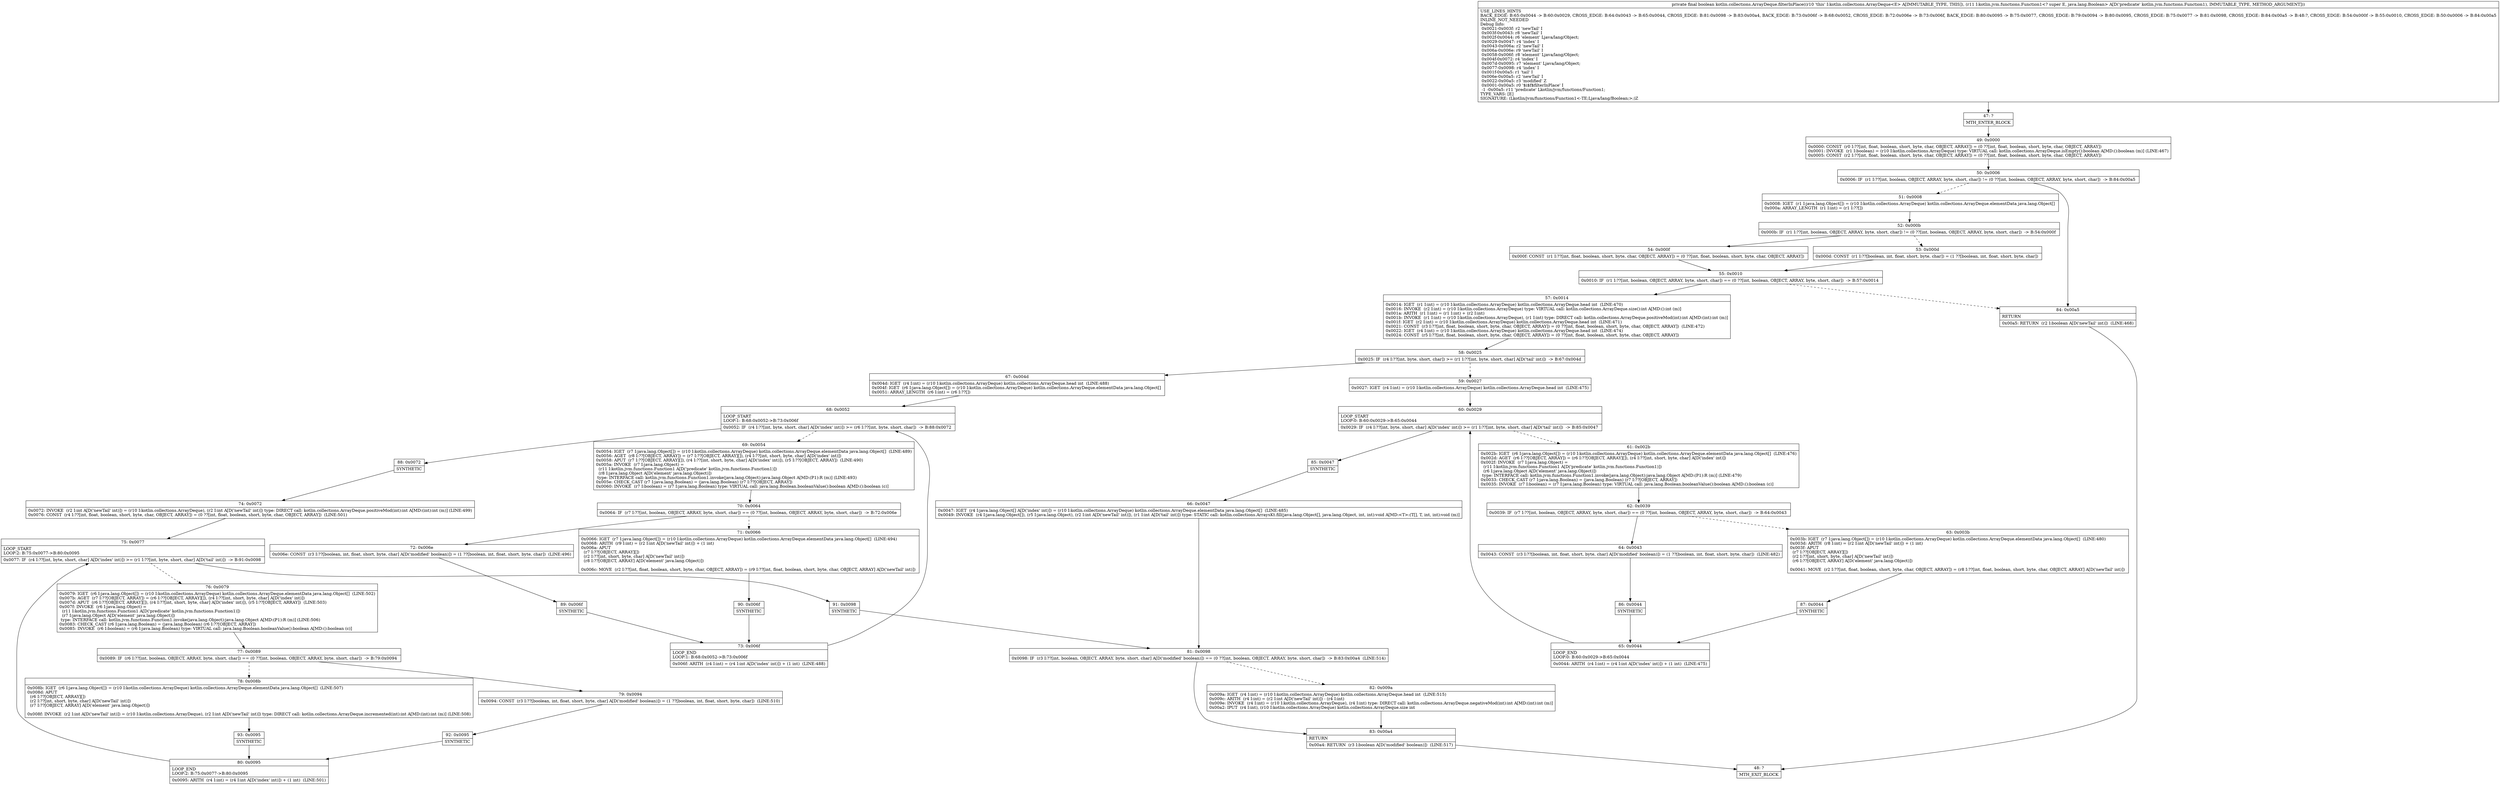 digraph "CFG forkotlin.collections.ArrayDeque.filterInPlace(Lkotlin\/jvm\/functions\/Function1;)Z" {
Node_47 [shape=record,label="{47\:\ ?|MTH_ENTER_BLOCK\l}"];
Node_49 [shape=record,label="{49\:\ 0x0000|0x0000: CONST  (r0 I:??[int, float, boolean, short, byte, char, OBJECT, ARRAY]) = (0 ??[int, float, boolean, short, byte, char, OBJECT, ARRAY]) \l0x0001: INVOKE  (r1 I:boolean) = (r10 I:kotlin.collections.ArrayDeque) type: VIRTUAL call: kotlin.collections.ArrayDeque.isEmpty():boolean A[MD:():boolean (m)] (LINE:467)\l0x0005: CONST  (r2 I:??[int, float, boolean, short, byte, char, OBJECT, ARRAY]) = (0 ??[int, float, boolean, short, byte, char, OBJECT, ARRAY]) \l}"];
Node_50 [shape=record,label="{50\:\ 0x0006|0x0006: IF  (r1 I:??[int, boolean, OBJECT, ARRAY, byte, short, char]) != (0 ??[int, boolean, OBJECT, ARRAY, byte, short, char])  \-\> B:84:0x00a5 \l}"];
Node_51 [shape=record,label="{51\:\ 0x0008|0x0008: IGET  (r1 I:java.lang.Object[]) = (r10 I:kotlin.collections.ArrayDeque) kotlin.collections.ArrayDeque.elementData java.lang.Object[] \l0x000a: ARRAY_LENGTH  (r1 I:int) = (r1 I:??[]) \l}"];
Node_52 [shape=record,label="{52\:\ 0x000b|0x000b: IF  (r1 I:??[int, boolean, OBJECT, ARRAY, byte, short, char]) != (0 ??[int, boolean, OBJECT, ARRAY, byte, short, char])  \-\> B:54:0x000f \l}"];
Node_53 [shape=record,label="{53\:\ 0x000d|0x000d: CONST  (r1 I:??[boolean, int, float, short, byte, char]) = (1 ??[boolean, int, float, short, byte, char]) \l}"];
Node_55 [shape=record,label="{55\:\ 0x0010|0x0010: IF  (r1 I:??[int, boolean, OBJECT, ARRAY, byte, short, char]) == (0 ??[int, boolean, OBJECT, ARRAY, byte, short, char])  \-\> B:57:0x0014 \l}"];
Node_57 [shape=record,label="{57\:\ 0x0014|0x0014: IGET  (r1 I:int) = (r10 I:kotlin.collections.ArrayDeque) kotlin.collections.ArrayDeque.head int  (LINE:470)\l0x0016: INVOKE  (r2 I:int) = (r10 I:kotlin.collections.ArrayDeque) type: VIRTUAL call: kotlin.collections.ArrayDeque.size():int A[MD:():int (m)]\l0x001a: ARITH  (r1 I:int) = (r1 I:int) + (r2 I:int) \l0x001b: INVOKE  (r1 I:int) = (r10 I:kotlin.collections.ArrayDeque), (r1 I:int) type: DIRECT call: kotlin.collections.ArrayDeque.positiveMod(int):int A[MD:(int):int (m)]\l0x001f: IGET  (r2 I:int) = (r10 I:kotlin.collections.ArrayDeque) kotlin.collections.ArrayDeque.head int  (LINE:471)\l0x0021: CONST  (r3 I:??[int, float, boolean, short, byte, char, OBJECT, ARRAY]) = (0 ??[int, float, boolean, short, byte, char, OBJECT, ARRAY])  (LINE:472)\l0x0022: IGET  (r4 I:int) = (r10 I:kotlin.collections.ArrayDeque) kotlin.collections.ArrayDeque.head int  (LINE:474)\l0x0024: CONST  (r5 I:??[int, float, boolean, short, byte, char, OBJECT, ARRAY]) = (0 ??[int, float, boolean, short, byte, char, OBJECT, ARRAY]) \l}"];
Node_58 [shape=record,label="{58\:\ 0x0025|0x0025: IF  (r4 I:??[int, byte, short, char]) \>= (r1 I:??[int, byte, short, char] A[D('tail' int)])  \-\> B:67:0x004d \l}"];
Node_59 [shape=record,label="{59\:\ 0x0027|0x0027: IGET  (r4 I:int) = (r10 I:kotlin.collections.ArrayDeque) kotlin.collections.ArrayDeque.head int  (LINE:475)\l}"];
Node_60 [shape=record,label="{60\:\ 0x0029|LOOP_START\lLOOP:0: B:60:0x0029\-\>B:65:0x0044\l|0x0029: IF  (r4 I:??[int, byte, short, char] A[D('index' int)]) \>= (r1 I:??[int, byte, short, char] A[D('tail' int)])  \-\> B:85:0x0047 \l}"];
Node_61 [shape=record,label="{61\:\ 0x002b|0x002b: IGET  (r6 I:java.lang.Object[]) = (r10 I:kotlin.collections.ArrayDeque) kotlin.collections.ArrayDeque.elementData java.lang.Object[]  (LINE:476)\l0x002d: AGET  (r6 I:??[OBJECT, ARRAY]) = (r6 I:??[OBJECT, ARRAY][]), (r4 I:??[int, short, byte, char] A[D('index' int)]) \l0x002f: INVOKE  (r7 I:java.lang.Object) = \l  (r11 I:kotlin.jvm.functions.Function1 A[D('predicate' kotlin.jvm.functions.Function1)])\l  (r6 I:java.lang.Object A[D('element' java.lang.Object)])\l type: INTERFACE call: kotlin.jvm.functions.Function1.invoke(java.lang.Object):java.lang.Object A[MD:(P1):R (m)] (LINE:479)\l0x0033: CHECK_CAST (r7 I:java.lang.Boolean) = (java.lang.Boolean) (r7 I:??[OBJECT, ARRAY]) \l0x0035: INVOKE  (r7 I:boolean) = (r7 I:java.lang.Boolean) type: VIRTUAL call: java.lang.Boolean.booleanValue():boolean A[MD:():boolean (c)]\l}"];
Node_62 [shape=record,label="{62\:\ 0x0039|0x0039: IF  (r7 I:??[int, boolean, OBJECT, ARRAY, byte, short, char]) == (0 ??[int, boolean, OBJECT, ARRAY, byte, short, char])  \-\> B:64:0x0043 \l}"];
Node_63 [shape=record,label="{63\:\ 0x003b|0x003b: IGET  (r7 I:java.lang.Object[]) = (r10 I:kotlin.collections.ArrayDeque) kotlin.collections.ArrayDeque.elementData java.lang.Object[]  (LINE:480)\l0x003d: ARITH  (r8 I:int) = (r2 I:int A[D('newTail' int)]) + (1 int) \l0x003f: APUT  \l  (r7 I:??[OBJECT, ARRAY][])\l  (r2 I:??[int, short, byte, char] A[D('newTail' int)])\l  (r6 I:??[OBJECT, ARRAY] A[D('element' java.lang.Object)])\l \l0x0041: MOVE  (r2 I:??[int, float, boolean, short, byte, char, OBJECT, ARRAY]) = (r8 I:??[int, float, boolean, short, byte, char, OBJECT, ARRAY] A[D('newTail' int)]) \l}"];
Node_87 [shape=record,label="{87\:\ 0x0044|SYNTHETIC\l}"];
Node_65 [shape=record,label="{65\:\ 0x0044|LOOP_END\lLOOP:0: B:60:0x0029\-\>B:65:0x0044\l|0x0044: ARITH  (r4 I:int) = (r4 I:int A[D('index' int)]) + (1 int)  (LINE:475)\l}"];
Node_64 [shape=record,label="{64\:\ 0x0043|0x0043: CONST  (r3 I:??[boolean, int, float, short, byte, char] A[D('modified' boolean)]) = (1 ??[boolean, int, float, short, byte, char])  (LINE:482)\l}"];
Node_86 [shape=record,label="{86\:\ 0x0044|SYNTHETIC\l}"];
Node_85 [shape=record,label="{85\:\ 0x0047|SYNTHETIC\l}"];
Node_66 [shape=record,label="{66\:\ 0x0047|0x0047: IGET  (r4 I:java.lang.Object[] A[D('index' int)]) = (r10 I:kotlin.collections.ArrayDeque) kotlin.collections.ArrayDeque.elementData java.lang.Object[]  (LINE:485)\l0x0049: INVOKE  (r4 I:java.lang.Object[]), (r5 I:java.lang.Object), (r2 I:int A[D('newTail' int)]), (r1 I:int A[D('tail' int)]) type: STATIC call: kotlin.collections.ArraysKt.fill(java.lang.Object[], java.lang.Object, int, int):void A[MD:\<T\>:(T[], T, int, int):void (m)]\l}"];
Node_81 [shape=record,label="{81\:\ 0x0098|0x0098: IF  (r3 I:??[int, boolean, OBJECT, ARRAY, byte, short, char] A[D('modified' boolean)]) == (0 ??[int, boolean, OBJECT, ARRAY, byte, short, char])  \-\> B:83:0x00a4  (LINE:514)\l}"];
Node_82 [shape=record,label="{82\:\ 0x009a|0x009a: IGET  (r4 I:int) = (r10 I:kotlin.collections.ArrayDeque) kotlin.collections.ArrayDeque.head int  (LINE:515)\l0x009c: ARITH  (r4 I:int) = (r2 I:int A[D('newTail' int)]) \- (r4 I:int) \l0x009e: INVOKE  (r4 I:int) = (r10 I:kotlin.collections.ArrayDeque), (r4 I:int) type: DIRECT call: kotlin.collections.ArrayDeque.negativeMod(int):int A[MD:(int):int (m)]\l0x00a2: IPUT  (r4 I:int), (r10 I:kotlin.collections.ArrayDeque) kotlin.collections.ArrayDeque.size int \l}"];
Node_83 [shape=record,label="{83\:\ 0x00a4|RETURN\l|0x00a4: RETURN  (r3 I:boolean A[D('modified' boolean)])  (LINE:517)\l}"];
Node_48 [shape=record,label="{48\:\ ?|MTH_EXIT_BLOCK\l}"];
Node_67 [shape=record,label="{67\:\ 0x004d|0x004d: IGET  (r4 I:int) = (r10 I:kotlin.collections.ArrayDeque) kotlin.collections.ArrayDeque.head int  (LINE:488)\l0x004f: IGET  (r6 I:java.lang.Object[]) = (r10 I:kotlin.collections.ArrayDeque) kotlin.collections.ArrayDeque.elementData java.lang.Object[] \l0x0051: ARRAY_LENGTH  (r6 I:int) = (r6 I:??[]) \l}"];
Node_68 [shape=record,label="{68\:\ 0x0052|LOOP_START\lLOOP:1: B:68:0x0052\-\>B:73:0x006f\l|0x0052: IF  (r4 I:??[int, byte, short, char] A[D('index' int)]) \>= (r6 I:??[int, byte, short, char])  \-\> B:88:0x0072 \l}"];
Node_69 [shape=record,label="{69\:\ 0x0054|0x0054: IGET  (r7 I:java.lang.Object[]) = (r10 I:kotlin.collections.ArrayDeque) kotlin.collections.ArrayDeque.elementData java.lang.Object[]  (LINE:489)\l0x0056: AGET  (r8 I:??[OBJECT, ARRAY]) = (r7 I:??[OBJECT, ARRAY][]), (r4 I:??[int, short, byte, char] A[D('index' int)]) \l0x0058: APUT  (r7 I:??[OBJECT, ARRAY][]), (r4 I:??[int, short, byte, char] A[D('index' int)]), (r5 I:??[OBJECT, ARRAY])  (LINE:490)\l0x005a: INVOKE  (r7 I:java.lang.Object) = \l  (r11 I:kotlin.jvm.functions.Function1 A[D('predicate' kotlin.jvm.functions.Function1)])\l  (r8 I:java.lang.Object A[D('element' java.lang.Object)])\l type: INTERFACE call: kotlin.jvm.functions.Function1.invoke(java.lang.Object):java.lang.Object A[MD:(P1):R (m)] (LINE:493)\l0x005e: CHECK_CAST (r7 I:java.lang.Boolean) = (java.lang.Boolean) (r7 I:??[OBJECT, ARRAY]) \l0x0060: INVOKE  (r7 I:boolean) = (r7 I:java.lang.Boolean) type: VIRTUAL call: java.lang.Boolean.booleanValue():boolean A[MD:():boolean (c)]\l}"];
Node_70 [shape=record,label="{70\:\ 0x0064|0x0064: IF  (r7 I:??[int, boolean, OBJECT, ARRAY, byte, short, char]) == (0 ??[int, boolean, OBJECT, ARRAY, byte, short, char])  \-\> B:72:0x006e \l}"];
Node_71 [shape=record,label="{71\:\ 0x0066|0x0066: IGET  (r7 I:java.lang.Object[]) = (r10 I:kotlin.collections.ArrayDeque) kotlin.collections.ArrayDeque.elementData java.lang.Object[]  (LINE:494)\l0x0068: ARITH  (r9 I:int) = (r2 I:int A[D('newTail' int)]) + (1 int) \l0x006a: APUT  \l  (r7 I:??[OBJECT, ARRAY][])\l  (r2 I:??[int, short, byte, char] A[D('newTail' int)])\l  (r8 I:??[OBJECT, ARRAY] A[D('element' java.lang.Object)])\l \l0x006c: MOVE  (r2 I:??[int, float, boolean, short, byte, char, OBJECT, ARRAY]) = (r9 I:??[int, float, boolean, short, byte, char, OBJECT, ARRAY] A[D('newTail' int)]) \l}"];
Node_90 [shape=record,label="{90\:\ 0x006f|SYNTHETIC\l}"];
Node_73 [shape=record,label="{73\:\ 0x006f|LOOP_END\lLOOP:1: B:68:0x0052\-\>B:73:0x006f\l|0x006f: ARITH  (r4 I:int) = (r4 I:int A[D('index' int)]) + (1 int)  (LINE:488)\l}"];
Node_72 [shape=record,label="{72\:\ 0x006e|0x006e: CONST  (r3 I:??[boolean, int, float, short, byte, char] A[D('modified' boolean)]) = (1 ??[boolean, int, float, short, byte, char])  (LINE:496)\l}"];
Node_89 [shape=record,label="{89\:\ 0x006f|SYNTHETIC\l}"];
Node_88 [shape=record,label="{88\:\ 0x0072|SYNTHETIC\l}"];
Node_74 [shape=record,label="{74\:\ 0x0072|0x0072: INVOKE  (r2 I:int A[D('newTail' int)]) = (r10 I:kotlin.collections.ArrayDeque), (r2 I:int A[D('newTail' int)]) type: DIRECT call: kotlin.collections.ArrayDeque.positiveMod(int):int A[MD:(int):int (m)] (LINE:499)\l0x0076: CONST  (r4 I:??[int, float, boolean, short, byte, char, OBJECT, ARRAY]) = (0 ??[int, float, boolean, short, byte, char, OBJECT, ARRAY])  (LINE:501)\l}"];
Node_75 [shape=record,label="{75\:\ 0x0077|LOOP_START\lLOOP:2: B:75:0x0077\-\>B:80:0x0095\l|0x0077: IF  (r4 I:??[int, byte, short, char] A[D('index' int)]) \>= (r1 I:??[int, byte, short, char] A[D('tail' int)])  \-\> B:91:0x0098 \l}"];
Node_76 [shape=record,label="{76\:\ 0x0079|0x0079: IGET  (r6 I:java.lang.Object[]) = (r10 I:kotlin.collections.ArrayDeque) kotlin.collections.ArrayDeque.elementData java.lang.Object[]  (LINE:502)\l0x007b: AGET  (r7 I:??[OBJECT, ARRAY]) = (r6 I:??[OBJECT, ARRAY][]), (r4 I:??[int, short, byte, char] A[D('index' int)]) \l0x007d: APUT  (r6 I:??[OBJECT, ARRAY][]), (r4 I:??[int, short, byte, char] A[D('index' int)]), (r5 I:??[OBJECT, ARRAY])  (LINE:503)\l0x007f: INVOKE  (r6 I:java.lang.Object) = \l  (r11 I:kotlin.jvm.functions.Function1 A[D('predicate' kotlin.jvm.functions.Function1)])\l  (r7 I:java.lang.Object A[D('element' java.lang.Object)])\l type: INTERFACE call: kotlin.jvm.functions.Function1.invoke(java.lang.Object):java.lang.Object A[MD:(P1):R (m)] (LINE:506)\l0x0083: CHECK_CAST (r6 I:java.lang.Boolean) = (java.lang.Boolean) (r6 I:??[OBJECT, ARRAY]) \l0x0085: INVOKE  (r6 I:boolean) = (r6 I:java.lang.Boolean) type: VIRTUAL call: java.lang.Boolean.booleanValue():boolean A[MD:():boolean (c)]\l}"];
Node_77 [shape=record,label="{77\:\ 0x0089|0x0089: IF  (r6 I:??[int, boolean, OBJECT, ARRAY, byte, short, char]) == (0 ??[int, boolean, OBJECT, ARRAY, byte, short, char])  \-\> B:79:0x0094 \l}"];
Node_78 [shape=record,label="{78\:\ 0x008b|0x008b: IGET  (r6 I:java.lang.Object[]) = (r10 I:kotlin.collections.ArrayDeque) kotlin.collections.ArrayDeque.elementData java.lang.Object[]  (LINE:507)\l0x008d: APUT  \l  (r6 I:??[OBJECT, ARRAY][])\l  (r2 I:??[int, short, byte, char] A[D('newTail' int)])\l  (r7 I:??[OBJECT, ARRAY] A[D('element' java.lang.Object)])\l \l0x008f: INVOKE  (r2 I:int A[D('newTail' int)]) = (r10 I:kotlin.collections.ArrayDeque), (r2 I:int A[D('newTail' int)]) type: DIRECT call: kotlin.collections.ArrayDeque.incremented(int):int A[MD:(int):int (m)] (LINE:508)\l}"];
Node_93 [shape=record,label="{93\:\ 0x0095|SYNTHETIC\l}"];
Node_80 [shape=record,label="{80\:\ 0x0095|LOOP_END\lLOOP:2: B:75:0x0077\-\>B:80:0x0095\l|0x0095: ARITH  (r4 I:int) = (r4 I:int A[D('index' int)]) + (1 int)  (LINE:501)\l}"];
Node_79 [shape=record,label="{79\:\ 0x0094|0x0094: CONST  (r3 I:??[boolean, int, float, short, byte, char] A[D('modified' boolean)]) = (1 ??[boolean, int, float, short, byte, char])  (LINE:510)\l}"];
Node_92 [shape=record,label="{92\:\ 0x0095|SYNTHETIC\l}"];
Node_91 [shape=record,label="{91\:\ 0x0098|SYNTHETIC\l}"];
Node_54 [shape=record,label="{54\:\ 0x000f|0x000f: CONST  (r1 I:??[int, float, boolean, short, byte, char, OBJECT, ARRAY]) = (0 ??[int, float, boolean, short, byte, char, OBJECT, ARRAY]) \l}"];
Node_84 [shape=record,label="{84\:\ 0x00a5|RETURN\l|0x00a5: RETURN  (r2 I:boolean A[D('newTail' int)])  (LINE:468)\l}"];
MethodNode[shape=record,label="{private final boolean kotlin.collections.ArrayDeque.filterInPlace((r10 'this' I:kotlin.collections.ArrayDeque\<E\> A[IMMUTABLE_TYPE, THIS]), (r11 I:kotlin.jvm.functions.Function1\<? super E, java.lang.Boolean\> A[D('predicate' kotlin.jvm.functions.Function1), IMMUTABLE_TYPE, METHOD_ARGUMENT]))  | USE_LINES_HINTS\lBACK_EDGE: B:65:0x0044 \-\> B:60:0x0029, CROSS_EDGE: B:64:0x0043 \-\> B:65:0x0044, CROSS_EDGE: B:81:0x0098 \-\> B:83:0x00a4, BACK_EDGE: B:73:0x006f \-\> B:68:0x0052, CROSS_EDGE: B:72:0x006e \-\> B:73:0x006f, BACK_EDGE: B:80:0x0095 \-\> B:75:0x0077, CROSS_EDGE: B:79:0x0094 \-\> B:80:0x0095, CROSS_EDGE: B:75:0x0077 \-\> B:81:0x0098, CROSS_EDGE: B:84:0x00a5 \-\> B:48:?, CROSS_EDGE: B:54:0x000f \-\> B:55:0x0010, CROSS_EDGE: B:50:0x0006 \-\> B:84:0x00a5\lINLINE_NOT_NEEDED\lDebug Info:\l  0x0021\-0x003f: r2 'newTail' I\l  0x003f\-0x0043: r8 'newTail' I\l  0x002f\-0x0044: r6 'element' Ljava\/lang\/Object;\l  0x0029\-0x0047: r4 'index' I\l  0x0043\-0x006a: r2 'newTail' I\l  0x006a\-0x006e: r9 'newTail' I\l  0x0058\-0x006f: r8 'element' Ljava\/lang\/Object;\l  0x004f\-0x0072: r4 'index' I\l  0x007d\-0x0095: r7 'element' Ljava\/lang\/Object;\l  0x0077\-0x0098: r4 'index' I\l  0x001f\-0x00a5: r1 'tail' I\l  0x006e\-0x00a5: r2 'newTail' I\l  0x0022\-0x00a5: r3 'modified' Z\l  0x0001\-0x00a5: r0 '$i$f$filterInPlace' I\l  \-1 \-0x00a5: r11 'predicate' Lkotlin\/jvm\/functions\/Function1;\lTYPE_VARS: [E]\lSIGNATURE: (Lkotlin\/jvm\/functions\/Function1\<\-TE;Ljava\/lang\/Boolean;\>;)Z\l}"];
MethodNode -> Node_47;Node_47 -> Node_49;
Node_49 -> Node_50;
Node_50 -> Node_51[style=dashed];
Node_50 -> Node_84;
Node_51 -> Node_52;
Node_52 -> Node_53[style=dashed];
Node_52 -> Node_54;
Node_53 -> Node_55;
Node_55 -> Node_57;
Node_55 -> Node_84[style=dashed];
Node_57 -> Node_58;
Node_58 -> Node_59[style=dashed];
Node_58 -> Node_67;
Node_59 -> Node_60;
Node_60 -> Node_61[style=dashed];
Node_60 -> Node_85;
Node_61 -> Node_62;
Node_62 -> Node_63[style=dashed];
Node_62 -> Node_64;
Node_63 -> Node_87;
Node_87 -> Node_65;
Node_65 -> Node_60;
Node_64 -> Node_86;
Node_86 -> Node_65;
Node_85 -> Node_66;
Node_66 -> Node_81;
Node_81 -> Node_82[style=dashed];
Node_81 -> Node_83;
Node_82 -> Node_83;
Node_83 -> Node_48;
Node_67 -> Node_68;
Node_68 -> Node_69[style=dashed];
Node_68 -> Node_88;
Node_69 -> Node_70;
Node_70 -> Node_71[style=dashed];
Node_70 -> Node_72;
Node_71 -> Node_90;
Node_90 -> Node_73;
Node_73 -> Node_68;
Node_72 -> Node_89;
Node_89 -> Node_73;
Node_88 -> Node_74;
Node_74 -> Node_75;
Node_75 -> Node_76[style=dashed];
Node_75 -> Node_91;
Node_76 -> Node_77;
Node_77 -> Node_78[style=dashed];
Node_77 -> Node_79;
Node_78 -> Node_93;
Node_93 -> Node_80;
Node_80 -> Node_75;
Node_79 -> Node_92;
Node_92 -> Node_80;
Node_91 -> Node_81;
Node_54 -> Node_55;
Node_84 -> Node_48;
}

